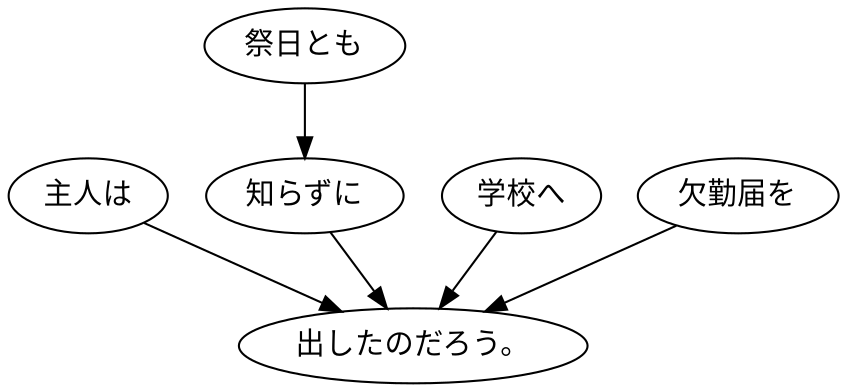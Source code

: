 digraph graph6685 {
	node0 [label="主人は"];
	node1 [label="祭日とも"];
	node2 [label="知らずに"];
	node3 [label="学校へ"];
	node4 [label="欠勤届を"];
	node5 [label="出したのだろう。"];
	node0 -> node5;
	node1 -> node2;
	node2 -> node5;
	node3 -> node5;
	node4 -> node5;
}
